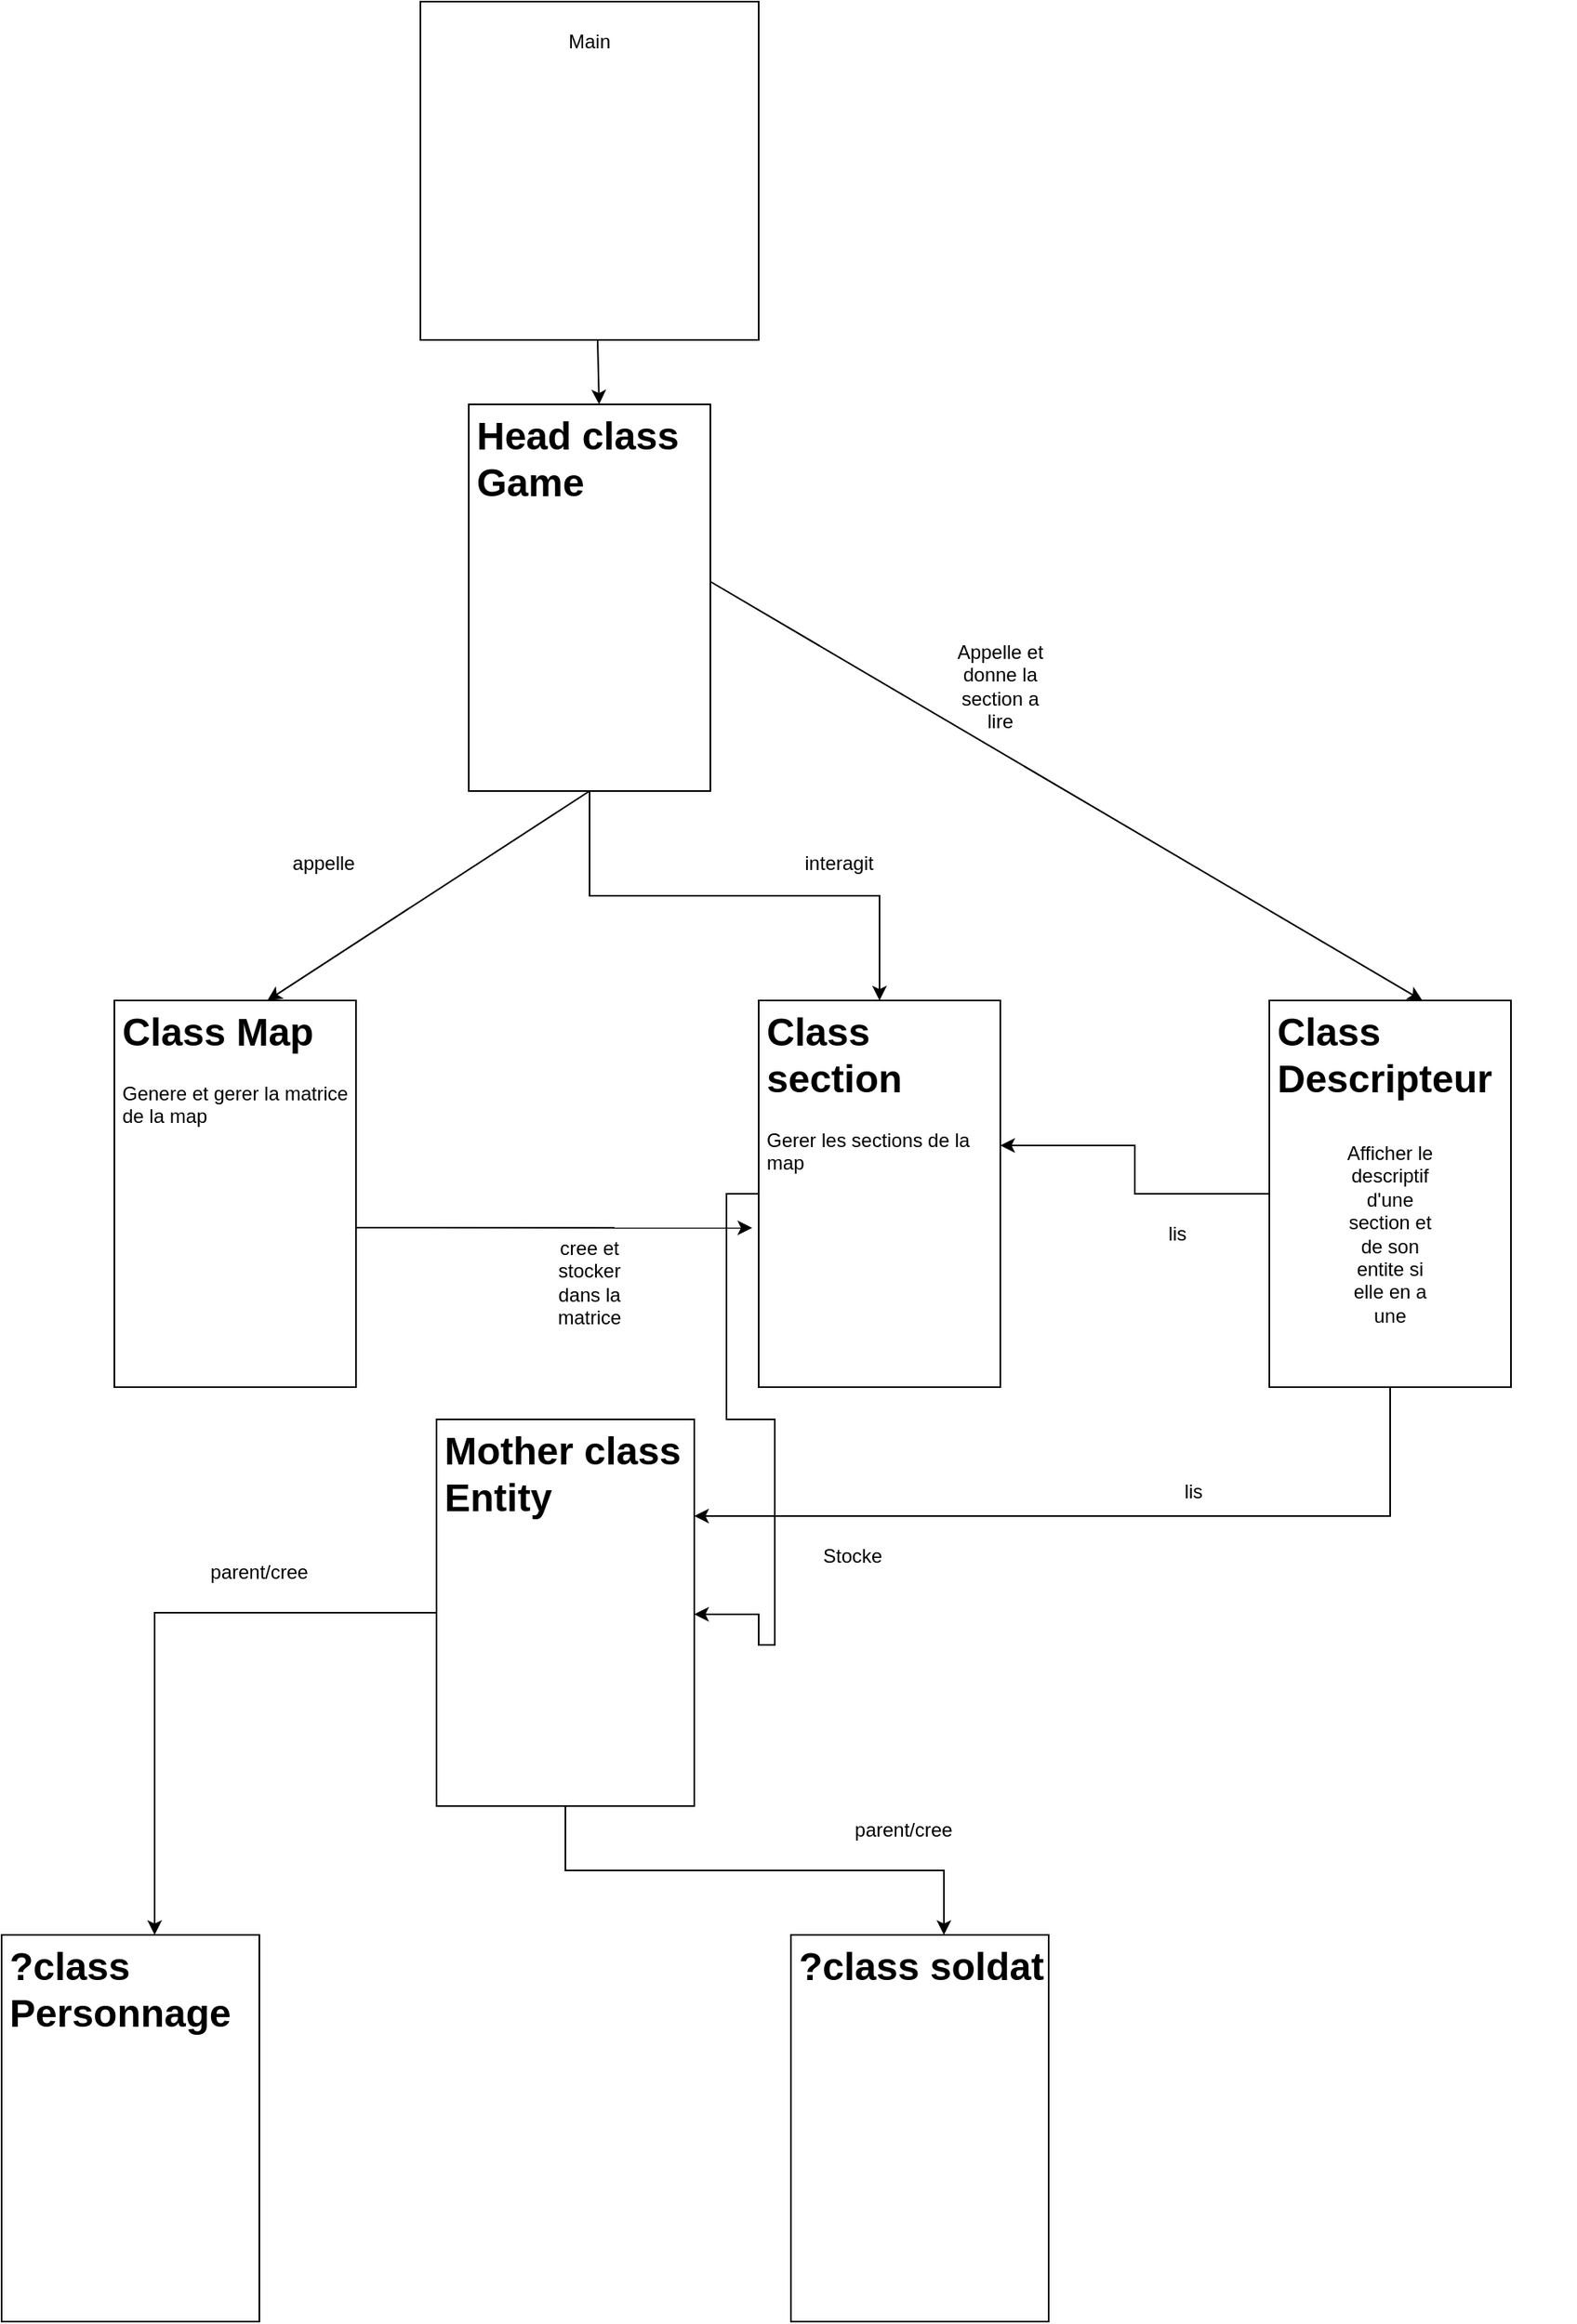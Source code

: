 <mxfile version="17.4.6"><diagram id="3jO_DIRXclLjblI5fn0_" name="Page-1"><mxGraphModel dx="1381" dy="756" grid="1" gridSize="10" guides="1" tooltips="1" connect="1" arrows="1" fold="1" page="1" pageScale="1" pageWidth="827" pageHeight="1169" math="0" shadow="0"><root><mxCell id="0"/><mxCell id="1" parent="0"/><mxCell id="v5yTJGH0ROV2SZdwA8IC-1" value="" style="whiteSpace=wrap;html=1;aspect=fixed;" parent="1" vertex="1"><mxGeometry x="300" width="210" height="210" as="geometry"/></mxCell><mxCell id="v5yTJGH0ROV2SZdwA8IC-3" value="Main" style="text;html=1;strokeColor=none;fillColor=none;align=center;verticalAlign=middle;whiteSpace=wrap;rounded=0;" parent="1" vertex="1"><mxGeometry x="375" y="10" width="60" height="30" as="geometry"/></mxCell><mxCell id="v5yTJGH0ROV2SZdwA8IC-20" style="edgeStyle=orthogonalEdgeStyle;rounded=0;orthogonalLoop=1;jettySize=auto;html=1;exitX=0.5;exitY=1;exitDx=0;exitDy=0;entryX=0.5;entryY=0;entryDx=0;entryDy=0;" parent="1" source="v5yTJGH0ROV2SZdwA8IC-4" target="v5yTJGH0ROV2SZdwA8IC-14" edge="1"><mxGeometry relative="1" as="geometry"/></mxCell><mxCell id="v5yTJGH0ROV2SZdwA8IC-4" value="" style="rounded=0;whiteSpace=wrap;html=1;" parent="1" vertex="1"><mxGeometry x="330" y="250" width="150" height="240" as="geometry"/></mxCell><mxCell id="v5yTJGH0ROV2SZdwA8IC-6" value="&lt;h1&gt;Head class Game&lt;/h1&gt;" style="text;html=1;strokeColor=none;fillColor=none;spacing=5;spacingTop=-20;whiteSpace=wrap;overflow=hidden;rounded=0;" parent="1" vertex="1"><mxGeometry x="330" y="250" width="190" height="120" as="geometry"/></mxCell><mxCell id="v5yTJGH0ROV2SZdwA8IC-7" value="" style="endArrow=classic;html=1;rounded=0;exitX=0.5;exitY=1;exitDx=0;exitDy=0;entryX=0.5;entryY=0;entryDx=0;entryDy=0;" parent="1" source="v5yTJGH0ROV2SZdwA8IC-4" target="v5yTJGH0ROV2SZdwA8IC-11" edge="1"><mxGeometry width="50" height="50" relative="1" as="geometry"><mxPoint x="390" y="510" as="sourcePoint"/><mxPoint x="230" y="595.814" as="targetPoint"/></mxGeometry></mxCell><mxCell id="v5yTJGH0ROV2SZdwA8IC-8" value="" style="endArrow=classic;html=1;rounded=0;entryX=0.426;entryY=0;entryDx=0;entryDy=0;entryPerimeter=0;" parent="1" target="v5yTJGH0ROV2SZdwA8IC-6" edge="1"><mxGeometry width="50" height="50" relative="1" as="geometry"><mxPoint x="410" y="210" as="sourcePoint"/><mxPoint x="210" y="320" as="targetPoint"/></mxGeometry></mxCell><mxCell id="v5yTJGH0ROV2SZdwA8IC-10" value="" style="rounded=0;whiteSpace=wrap;html=1;" parent="1" vertex="1"><mxGeometry x="110" y="620" width="150" height="240" as="geometry"/></mxCell><mxCell id="v5yTJGH0ROV2SZdwA8IC-11" value="&lt;h1&gt;Class Map&lt;/h1&gt;&lt;div&gt;Genere et gerer la matrice&amp;nbsp;&lt;/div&gt;&lt;div&gt;de la map&lt;/div&gt;" style="text;html=1;strokeColor=none;fillColor=none;spacing=5;spacingTop=-20;whiteSpace=wrap;overflow=hidden;rounded=0;" parent="1" vertex="1"><mxGeometry x="110" y="620" width="190" height="120" as="geometry"/></mxCell><mxCell id="v5yTJGH0ROV2SZdwA8IC-25" style="edgeStyle=orthogonalEdgeStyle;rounded=0;orthogonalLoop=1;jettySize=auto;html=1;entryX=0.842;entryY=1.008;entryDx=0;entryDy=0;entryPerimeter=0;" parent="1" source="v5yTJGH0ROV2SZdwA8IC-13" target="v5yTJGH0ROV2SZdwA8IC-23" edge="1"><mxGeometry relative="1" as="geometry"><Array as="points"><mxPoint x="490" y="740"/><mxPoint x="490" y="880"/><mxPoint x="520" y="880"/><mxPoint x="520" y="1020"/><mxPoint x="510" y="1020"/><mxPoint x="510" y="1001"/></Array></mxGeometry></mxCell><mxCell id="v5yTJGH0ROV2SZdwA8IC-13" value="" style="rounded=0;whiteSpace=wrap;html=1;" parent="1" vertex="1"><mxGeometry x="510" y="620" width="150" height="240" as="geometry"/></mxCell><mxCell id="v5yTJGH0ROV2SZdwA8IC-14" value="&lt;h1&gt;Class section&lt;/h1&gt;&lt;div&gt;Gerer les sections de la map&lt;/div&gt;" style="text;html=1;strokeColor=none;fillColor=none;spacing=5;spacingTop=-20;whiteSpace=wrap;overflow=hidden;rounded=0;" parent="1" vertex="1"><mxGeometry x="510" y="620" width="150" height="120" as="geometry"/></mxCell><mxCell id="v5yTJGH0ROV2SZdwA8IC-15" value="" style="endArrow=classic;html=1;rounded=0;entryX=-0.027;entryY=0.588;entryDx=0;entryDy=0;entryPerimeter=0;" parent="1" target="v5yTJGH0ROV2SZdwA8IC-13" edge="1"><mxGeometry width="50" height="50" relative="1" as="geometry"><mxPoint x="260" y="761" as="sourcePoint"/><mxPoint x="440" y="760" as="targetPoint"/></mxGeometry></mxCell><mxCell id="v5yTJGH0ROV2SZdwA8IC-16" value="cree et stocker dans la matrice" style="text;html=1;strokeColor=none;fillColor=none;align=center;verticalAlign=middle;whiteSpace=wrap;rounded=0;" parent="1" vertex="1"><mxGeometry x="375" y="780" width="60" height="30" as="geometry"/></mxCell><mxCell id="v5yTJGH0ROV2SZdwA8IC-17" value="appelle" style="text;html=1;strokeColor=none;fillColor=none;align=center;verticalAlign=middle;whiteSpace=wrap;rounded=0;" parent="1" vertex="1"><mxGeometry x="210" y="520" width="60" height="30" as="geometry"/></mxCell><mxCell id="v5yTJGH0ROV2SZdwA8IC-18" value="interagit" style="text;html=1;strokeColor=none;fillColor=none;align=center;verticalAlign=middle;whiteSpace=wrap;rounded=0;" parent="1" vertex="1"><mxGeometry x="530" y="520" width="60" height="30" as="geometry"/></mxCell><mxCell id="PofzLQ8VAkl2hvzoMtAW-16" style="edgeStyle=orthogonalEdgeStyle;rounded=0;orthogonalLoop=1;jettySize=auto;html=1;entryX=0.5;entryY=0;entryDx=0;entryDy=0;" edge="1" parent="1" source="v5yTJGH0ROV2SZdwA8IC-21" target="PofzLQ8VAkl2hvzoMtAW-15"><mxGeometry relative="1" as="geometry"/></mxCell><mxCell id="PofzLQ8VAkl2hvzoMtAW-20" style="edgeStyle=orthogonalEdgeStyle;rounded=0;orthogonalLoop=1;jettySize=auto;html=1;exitX=0.5;exitY=1;exitDx=0;exitDy=0;" edge="1" parent="1" source="v5yTJGH0ROV2SZdwA8IC-21" target="PofzLQ8VAkl2hvzoMtAW-19"><mxGeometry relative="1" as="geometry"/></mxCell><mxCell id="v5yTJGH0ROV2SZdwA8IC-21" value="" style="rounded=0;whiteSpace=wrap;html=1;" parent="1" vertex="1"><mxGeometry x="310" y="880" width="160" height="240" as="geometry"/></mxCell><mxCell id="v5yTJGH0ROV2SZdwA8IC-23" value="&lt;h1&gt;Mother class Entity&lt;/h1&gt;" style="text;html=1;strokeColor=none;fillColor=none;spacing=5;spacingTop=-20;whiteSpace=wrap;overflow=hidden;rounded=0;" parent="1" vertex="1"><mxGeometry x="310" y="880" width="190" height="120" as="geometry"/></mxCell><mxCell id="v5yTJGH0ROV2SZdwA8IC-26" value="Stocke&amp;nbsp;" style="text;html=1;strokeColor=none;fillColor=none;align=center;verticalAlign=middle;whiteSpace=wrap;rounded=0;" parent="1" vertex="1"><mxGeometry x="540" y="950" width="60" height="30" as="geometry"/></mxCell><mxCell id="PofzLQ8VAkl2hvzoMtAW-6" style="edgeStyle=orthogonalEdgeStyle;rounded=0;orthogonalLoop=1;jettySize=auto;html=1;exitX=0;exitY=0.5;exitDx=0;exitDy=0;entryX=1;entryY=0.75;entryDx=0;entryDy=0;" edge="1" parent="1" source="PofzLQ8VAkl2hvzoMtAW-3" target="v5yTJGH0ROV2SZdwA8IC-14"><mxGeometry relative="1" as="geometry"/></mxCell><mxCell id="PofzLQ8VAkl2hvzoMtAW-8" style="edgeStyle=orthogonalEdgeStyle;rounded=0;orthogonalLoop=1;jettySize=auto;html=1;exitX=0.5;exitY=1;exitDx=0;exitDy=0;entryX=1;entryY=0.25;entryDx=0;entryDy=0;" edge="1" parent="1" source="PofzLQ8VAkl2hvzoMtAW-3" target="v5yTJGH0ROV2SZdwA8IC-21"><mxGeometry relative="1" as="geometry"/></mxCell><mxCell id="PofzLQ8VAkl2hvzoMtAW-3" value="" style="rounded=0;whiteSpace=wrap;html=1;" vertex="1" parent="1"><mxGeometry x="827" y="620" width="150" height="240" as="geometry"/></mxCell><mxCell id="PofzLQ8VAkl2hvzoMtAW-4" value="&lt;h1&gt;Class Descripteur&lt;/h1&gt;" style="text;html=1;strokeColor=none;fillColor=none;spacing=5;spacingTop=-20;whiteSpace=wrap;overflow=hidden;rounded=0;" vertex="1" parent="1"><mxGeometry x="827" y="620" width="190" height="120" as="geometry"/></mxCell><mxCell id="PofzLQ8VAkl2hvzoMtAW-7" value="lis" style="text;html=1;strokeColor=none;fillColor=none;align=center;verticalAlign=middle;whiteSpace=wrap;rounded=0;" vertex="1" parent="1"><mxGeometry x="740" y="750" width="60" height="30" as="geometry"/></mxCell><mxCell id="PofzLQ8VAkl2hvzoMtAW-9" value="lis&lt;br&gt;" style="text;html=1;strokeColor=none;fillColor=none;align=center;verticalAlign=middle;whiteSpace=wrap;rounded=0;" vertex="1" parent="1"><mxGeometry x="750" y="910" width="60" height="30" as="geometry"/></mxCell><mxCell id="PofzLQ8VAkl2hvzoMtAW-11" value="" style="endArrow=classic;html=1;rounded=0;entryX=0.5;entryY=0;entryDx=0;entryDy=0;" edge="1" parent="1" target="PofzLQ8VAkl2hvzoMtAW-4"><mxGeometry width="50" height="50" relative="1" as="geometry"><mxPoint x="480" y="360" as="sourcePoint"/><mxPoint x="530" y="310" as="targetPoint"/></mxGeometry></mxCell><mxCell id="PofzLQ8VAkl2hvzoMtAW-12" value="Appelle et donne la section a lire&lt;br&gt;" style="text;html=1;strokeColor=none;fillColor=none;align=center;verticalAlign=middle;whiteSpace=wrap;rounded=0;" vertex="1" parent="1"><mxGeometry x="630" y="410" width="60" height="30" as="geometry"/></mxCell><mxCell id="PofzLQ8VAkl2hvzoMtAW-13" value="Afficher le descriptif d'une section et de son entite si elle en a une&lt;br&gt;" style="text;html=1;strokeColor=none;fillColor=none;align=center;verticalAlign=middle;whiteSpace=wrap;rounded=0;" vertex="1" parent="1"><mxGeometry x="872" y="750" width="60" height="30" as="geometry"/></mxCell><mxCell id="PofzLQ8VAkl2hvzoMtAW-14" value="" style="rounded=0;whiteSpace=wrap;html=1;" vertex="1" parent="1"><mxGeometry x="40" y="1200" width="160" height="240" as="geometry"/></mxCell><mxCell id="PofzLQ8VAkl2hvzoMtAW-15" value="&lt;h1&gt;?class Personnage&lt;/h1&gt;" style="text;html=1;strokeColor=none;fillColor=none;spacing=5;spacingTop=-20;whiteSpace=wrap;overflow=hidden;rounded=0;" vertex="1" parent="1"><mxGeometry x="40" y="1200" width="190" height="120" as="geometry"/></mxCell><mxCell id="PofzLQ8VAkl2hvzoMtAW-17" value="parent/cree" style="text;html=1;strokeColor=none;fillColor=none;align=center;verticalAlign=middle;whiteSpace=wrap;rounded=0;" vertex="1" parent="1"><mxGeometry x="170" y="960" width="60" height="30" as="geometry"/></mxCell><mxCell id="PofzLQ8VAkl2hvzoMtAW-18" value="" style="rounded=0;whiteSpace=wrap;html=1;" vertex="1" parent="1"><mxGeometry x="530" y="1200" width="160" height="240" as="geometry"/></mxCell><mxCell id="PofzLQ8VAkl2hvzoMtAW-19" value="&lt;h1&gt;?class soldat&lt;/h1&gt;" style="text;html=1;strokeColor=none;fillColor=none;spacing=5;spacingTop=-20;whiteSpace=wrap;overflow=hidden;rounded=0;" vertex="1" parent="1"><mxGeometry x="530" y="1200" width="190" height="120" as="geometry"/></mxCell><mxCell id="PofzLQ8VAkl2hvzoMtAW-21" value="parent/cree" style="text;html=1;strokeColor=none;fillColor=none;align=center;verticalAlign=middle;whiteSpace=wrap;rounded=0;" vertex="1" parent="1"><mxGeometry x="570" y="1120" width="60" height="30" as="geometry"/></mxCell></root></mxGraphModel></diagram></mxfile>